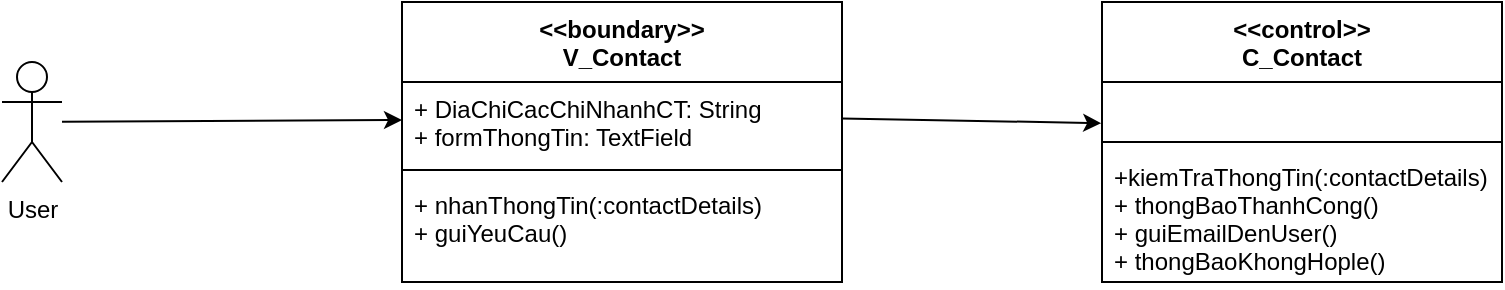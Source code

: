 <mxfile version="14.0.4" type="github">
  <diagram id="gPTn3N0MgV1BMtI-SlPy" name="Page-1">
    <mxGraphModel dx="1038" dy="548" grid="1" gridSize="10" guides="1" tooltips="1" connect="1" arrows="1" fold="1" page="1" pageScale="1" pageWidth="850" pageHeight="1100" math="0" shadow="0">
      <root>
        <mxCell id="0" />
        <mxCell id="1" parent="0" />
        <mxCell id="YRtdrOycz8NmZLceIQQI-1" value="User" style="shape=umlActor;verticalLabelPosition=bottom;verticalAlign=top;html=1;outlineConnect=0;" parent="1" vertex="1">
          <mxGeometry x="50" y="250" width="30" height="60" as="geometry" />
        </mxCell>
        <mxCell id="YRtdrOycz8NmZLceIQQI-2" value="&lt;&lt;boundary&gt;&gt;&#xa;V_Contact" style="swimlane;fontStyle=1;align=center;verticalAlign=top;childLayout=stackLayout;horizontal=1;startSize=40;horizontalStack=0;resizeParent=1;resizeParentMax=0;resizeLast=0;collapsible=1;marginBottom=0;" parent="1" vertex="1">
          <mxGeometry x="250" y="220" width="220" height="140" as="geometry" />
        </mxCell>
        <mxCell id="YRtdrOycz8NmZLceIQQI-3" value="+ DiaChiCacChiNhanhCT: String&#xa;+ formThongTin: TextField" style="text;strokeColor=none;fillColor=none;align=left;verticalAlign=top;spacingLeft=4;spacingRight=4;overflow=hidden;rotatable=0;points=[[0,0.5],[1,0.5]];portConstraint=eastwest;" parent="YRtdrOycz8NmZLceIQQI-2" vertex="1">
          <mxGeometry y="40" width="220" height="40" as="geometry" />
        </mxCell>
        <mxCell id="YRtdrOycz8NmZLceIQQI-4" value="" style="line;strokeWidth=1;fillColor=none;align=left;verticalAlign=middle;spacingTop=-1;spacingLeft=3;spacingRight=3;rotatable=0;labelPosition=right;points=[];portConstraint=eastwest;" parent="YRtdrOycz8NmZLceIQQI-2" vertex="1">
          <mxGeometry y="80" width="220" height="8" as="geometry" />
        </mxCell>
        <mxCell id="YRtdrOycz8NmZLceIQQI-5" value="+ nhanThongTin(:contactDetails)&#xa;+ guiYeuCau()" style="text;strokeColor=none;fillColor=none;align=left;verticalAlign=top;spacingLeft=4;spacingRight=4;overflow=hidden;rotatable=0;points=[[0,0.5],[1,0.5]];portConstraint=eastwest;" parent="YRtdrOycz8NmZLceIQQI-2" vertex="1">
          <mxGeometry y="88" width="220" height="52" as="geometry" />
        </mxCell>
        <mxCell id="YRtdrOycz8NmZLceIQQI-10" value="" style="endArrow=classic;html=1;entryX=-0.002;entryY=0.792;entryDx=0;entryDy=0;exitX=1;exitY=0.455;exitDx=0;exitDy=0;exitPerimeter=0;entryPerimeter=0;" parent="1" source="YRtdrOycz8NmZLceIQQI-3" target="POWTqGqZzCkaKUgrUB-V-2" edge="1">
          <mxGeometry width="50" height="50" relative="1" as="geometry">
            <mxPoint x="400" y="310" as="sourcePoint" />
            <mxPoint x="608.08" y="266.64" as="targetPoint" />
          </mxGeometry>
        </mxCell>
        <mxCell id="YRtdrOycz8NmZLceIQQI-11" value="" style="endArrow=classic;html=1;" parent="1" source="YRtdrOycz8NmZLceIQQI-1" edge="1">
          <mxGeometry width="50" height="50" relative="1" as="geometry">
            <mxPoint x="400" y="310" as="sourcePoint" />
            <mxPoint x="250" y="279" as="targetPoint" />
          </mxGeometry>
        </mxCell>
        <mxCell id="POWTqGqZzCkaKUgrUB-V-1" value="&lt;&lt;control&gt;&gt;&#xa;C_Contact" style="swimlane;fontStyle=1;align=center;verticalAlign=top;childLayout=stackLayout;horizontal=1;startSize=40;horizontalStack=0;resizeParent=1;resizeParentMax=0;resizeLast=0;collapsible=1;marginBottom=0;" parent="1" vertex="1">
          <mxGeometry x="600" y="220" width="200" height="140" as="geometry" />
        </mxCell>
        <mxCell id="POWTqGqZzCkaKUgrUB-V-2" value="   " style="text;strokeColor=none;fillColor=none;align=left;verticalAlign=top;spacingLeft=4;spacingRight=4;overflow=hidden;rotatable=0;points=[[0,0.5],[1,0.5]];portConstraint=eastwest;" parent="POWTqGqZzCkaKUgrUB-V-1" vertex="1">
          <mxGeometry y="40" width="200" height="26" as="geometry" />
        </mxCell>
        <mxCell id="POWTqGqZzCkaKUgrUB-V-3" value="" style="line;strokeWidth=1;fillColor=none;align=left;verticalAlign=middle;spacingTop=-1;spacingLeft=3;spacingRight=3;rotatable=0;labelPosition=right;points=[];portConstraint=eastwest;" parent="POWTqGqZzCkaKUgrUB-V-1" vertex="1">
          <mxGeometry y="66" width="200" height="8" as="geometry" />
        </mxCell>
        <mxCell id="POWTqGqZzCkaKUgrUB-V-4" value="+kiemTraThongTin(:contactDetails)&#xa;+ thongBaoThanhCong()&#xa;+ guiEmailDenUser()&#xa;+ thongBaoKhongHople()" style="text;strokeColor=none;fillColor=none;align=left;verticalAlign=top;spacingLeft=4;spacingRight=4;overflow=hidden;rotatable=0;points=[[0,0.5],[1,0.5]];portConstraint=eastwest;" parent="POWTqGqZzCkaKUgrUB-V-1" vertex="1">
          <mxGeometry y="74" width="200" height="66" as="geometry" />
        </mxCell>
      </root>
    </mxGraphModel>
  </diagram>
</mxfile>
